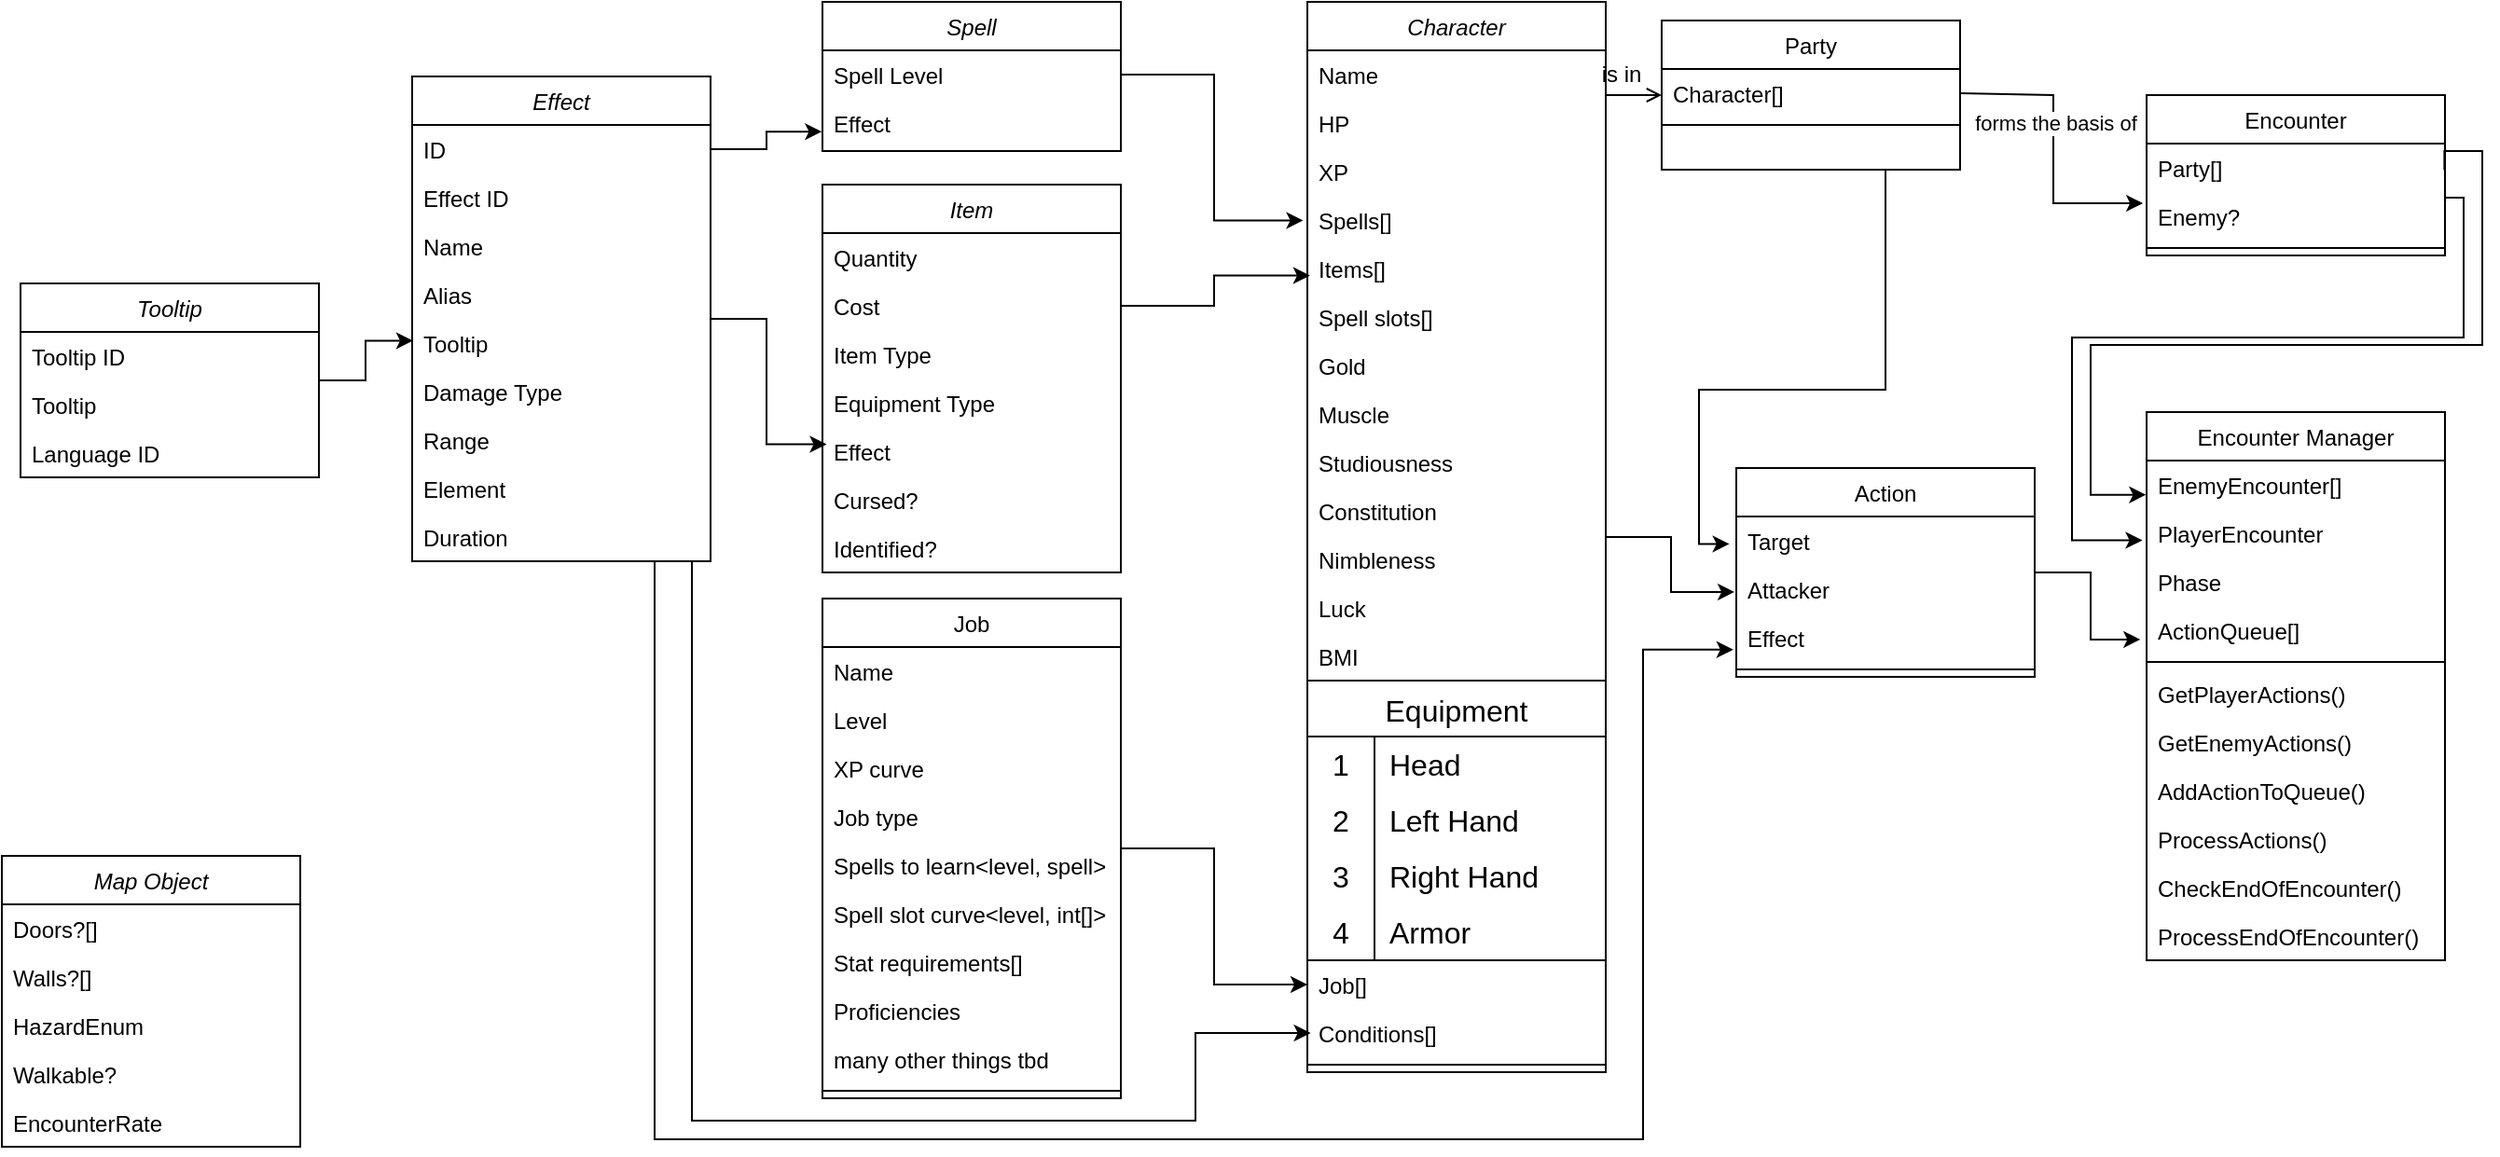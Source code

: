 <mxfile version="23.1.0" type="github">
  <diagram id="C5RBs43oDa-KdzZeNtuy" name="Page-1">
    <mxGraphModel dx="2564" dy="659" grid="1" gridSize="10" guides="1" tooltips="1" connect="1" arrows="1" fold="1" page="1" pageScale="1" pageWidth="1169" pageHeight="827" math="0" shadow="0">
      <root>
        <mxCell id="WIyWlLk6GJQsqaUBKTNV-0" />
        <mxCell id="WIyWlLk6GJQsqaUBKTNV-1" parent="WIyWlLk6GJQsqaUBKTNV-0" />
        <mxCell id="kAfbBVcelFfgUItaeeeh-34" value="" style="edgeStyle=orthogonalEdgeStyle;rounded=0;orthogonalLoop=1;jettySize=auto;html=1;entryX=-0.006;entryY=0.557;entryDx=0;entryDy=0;entryPerimeter=0;" parent="WIyWlLk6GJQsqaUBKTNV-1" source="zkfFHV4jXpPFQw0GAbJ--0" target="vb6jrs5IUjTv4NliVe9F-74" edge="1">
          <mxGeometry relative="1" as="geometry" />
        </mxCell>
        <mxCell id="zkfFHV4jXpPFQw0GAbJ--0" value="Character" style="swimlane;fontStyle=2;align=center;verticalAlign=top;childLayout=stackLayout;horizontal=1;startSize=26;horizontalStack=0;resizeParent=1;resizeLast=0;collapsible=1;marginBottom=0;rounded=0;shadow=0;strokeWidth=1;" parent="WIyWlLk6GJQsqaUBKTNV-1" vertex="1">
          <mxGeometry x="610" y="20" width="160" height="574" as="geometry">
            <mxRectangle x="230" y="140" width="160" height="26" as="alternateBounds" />
          </mxGeometry>
        </mxCell>
        <mxCell id="zkfFHV4jXpPFQw0GAbJ--1" value="Name" style="text;align=left;verticalAlign=top;spacingLeft=4;spacingRight=4;overflow=hidden;rotatable=0;points=[[0,0.5],[1,0.5]];portConstraint=eastwest;" parent="zkfFHV4jXpPFQw0GAbJ--0" vertex="1">
          <mxGeometry y="26" width="160" height="26" as="geometry" />
        </mxCell>
        <mxCell id="zkfFHV4jXpPFQw0GAbJ--3" value="HP" style="text;align=left;verticalAlign=top;spacingLeft=4;spacingRight=4;overflow=hidden;rotatable=0;points=[[0,0.5],[1,0.5]];portConstraint=eastwest;rounded=0;shadow=0;html=0;" parent="zkfFHV4jXpPFQw0GAbJ--0" vertex="1">
          <mxGeometry y="52" width="160" height="26" as="geometry" />
        </mxCell>
        <mxCell id="s6peUfzYlRtZKPLBhTE2-12" value="XP" style="text;align=left;verticalAlign=top;spacingLeft=4;spacingRight=4;overflow=hidden;rotatable=0;points=[[0,0.5],[1,0.5]];portConstraint=eastwest;rounded=0;shadow=0;html=0;" parent="zkfFHV4jXpPFQw0GAbJ--0" vertex="1">
          <mxGeometry y="78" width="160" height="26" as="geometry" />
        </mxCell>
        <mxCell id="s6peUfzYlRtZKPLBhTE2-15" value="Spells[]" style="text;align=left;verticalAlign=top;spacingLeft=4;spacingRight=4;overflow=hidden;rotatable=0;points=[[0,0.5],[1,0.5]];portConstraint=eastwest;rounded=0;shadow=0;html=0;" parent="zkfFHV4jXpPFQw0GAbJ--0" vertex="1">
          <mxGeometry y="104" width="160" height="26" as="geometry" />
        </mxCell>
        <mxCell id="s6peUfzYlRtZKPLBhTE2-1" value="Items[]" style="text;align=left;verticalAlign=top;spacingLeft=4;spacingRight=4;overflow=hidden;rotatable=0;points=[[0,0.5],[1,0.5]];portConstraint=eastwest;rounded=0;shadow=0;html=0;" parent="zkfFHV4jXpPFQw0GAbJ--0" vertex="1">
          <mxGeometry y="130" width="160" height="26" as="geometry" />
        </mxCell>
        <mxCell id="s6peUfzYlRtZKPLBhTE2-16" value="Spell slots[]" style="text;align=left;verticalAlign=top;spacingLeft=4;spacingRight=4;overflow=hidden;rotatable=0;points=[[0,0.5],[1,0.5]];portConstraint=eastwest;rounded=0;shadow=0;html=0;" parent="zkfFHV4jXpPFQw0GAbJ--0" vertex="1">
          <mxGeometry y="156" width="160" height="26" as="geometry" />
        </mxCell>
        <mxCell id="vb6jrs5IUjTv4NliVe9F-82" value="Gold" style="text;align=left;verticalAlign=top;spacingLeft=4;spacingRight=4;overflow=hidden;rotatable=0;points=[[0,0.5],[1,0.5]];portConstraint=eastwest;rounded=0;shadow=0;html=0;" parent="zkfFHV4jXpPFQw0GAbJ--0" vertex="1">
          <mxGeometry y="182" width="160" height="26" as="geometry" />
        </mxCell>
        <mxCell id="s6peUfzYlRtZKPLBhTE2-17" value="Muscle" style="text;align=left;verticalAlign=top;spacingLeft=4;spacingRight=4;overflow=hidden;rotatable=0;points=[[0,0.5],[1,0.5]];portConstraint=eastwest;rounded=0;shadow=0;html=0;" parent="zkfFHV4jXpPFQw0GAbJ--0" vertex="1">
          <mxGeometry y="208" width="160" height="26" as="geometry" />
        </mxCell>
        <mxCell id="s6peUfzYlRtZKPLBhTE2-18" value="Studiousness" style="text;align=left;verticalAlign=top;spacingLeft=4;spacingRight=4;overflow=hidden;rotatable=0;points=[[0,0.5],[1,0.5]];portConstraint=eastwest;rounded=0;shadow=0;html=0;" parent="zkfFHV4jXpPFQw0GAbJ--0" vertex="1">
          <mxGeometry y="234" width="160" height="26" as="geometry" />
        </mxCell>
        <mxCell id="s6peUfzYlRtZKPLBhTE2-19" value="Constitution" style="text;align=left;verticalAlign=top;spacingLeft=4;spacingRight=4;overflow=hidden;rotatable=0;points=[[0,0.5],[1,0.5]];portConstraint=eastwest;rounded=0;shadow=0;html=0;" parent="zkfFHV4jXpPFQw0GAbJ--0" vertex="1">
          <mxGeometry y="260" width="160" height="26" as="geometry" />
        </mxCell>
        <mxCell id="vb6jrs5IUjTv4NliVe9F-0" value="Nimbleness" style="text;align=left;verticalAlign=top;spacingLeft=4;spacingRight=4;overflow=hidden;rotatable=0;points=[[0,0.5],[1,0.5]];portConstraint=eastwest;rounded=0;shadow=0;html=0;" parent="zkfFHV4jXpPFQw0GAbJ--0" vertex="1">
          <mxGeometry y="286" width="160" height="26" as="geometry" />
        </mxCell>
        <mxCell id="vb6jrs5IUjTv4NliVe9F-84" value="Luck" style="text;align=left;verticalAlign=top;spacingLeft=4;spacingRight=4;overflow=hidden;rotatable=0;points=[[0,0.5],[1,0.5]];portConstraint=eastwest;rounded=0;shadow=0;html=0;" parent="zkfFHV4jXpPFQw0GAbJ--0" vertex="1">
          <mxGeometry y="312" width="160" height="26" as="geometry" />
        </mxCell>
        <mxCell id="kAfbBVcelFfgUItaeeeh-66" value="BMI" style="text;align=left;verticalAlign=top;spacingLeft=4;spacingRight=4;overflow=hidden;rotatable=0;points=[[0,0.5],[1,0.5]];portConstraint=eastwest;rounded=0;shadow=0;html=0;" parent="zkfFHV4jXpPFQw0GAbJ--0" vertex="1">
          <mxGeometry y="338" width="160" height="26" as="geometry" />
        </mxCell>
        <mxCell id="vb6jrs5IUjTv4NliVe9F-31" value="Equipment" style="shape=table;startSize=30;container=1;collapsible=0;childLayout=tableLayout;fixedRows=1;rowLines=0;fontStyle=0;strokeColor=default;fontSize=16;" parent="zkfFHV4jXpPFQw0GAbJ--0" vertex="1">
          <mxGeometry y="364" width="160" height="150" as="geometry" />
        </mxCell>
        <mxCell id="vb6jrs5IUjTv4NliVe9F-32" value="" style="shape=tableRow;horizontal=0;startSize=0;swimlaneHead=0;swimlaneBody=0;top=0;left=0;bottom=0;right=0;collapsible=0;dropTarget=0;fillColor=none;points=[[0,0.5],[1,0.5]];portConstraint=eastwest;strokeColor=inherit;fontSize=16;" parent="vb6jrs5IUjTv4NliVe9F-31" vertex="1">
          <mxGeometry y="30" width="160" height="30" as="geometry" />
        </mxCell>
        <mxCell id="vb6jrs5IUjTv4NliVe9F-33" value="1" style="shape=partialRectangle;html=1;whiteSpace=wrap;connectable=0;fillColor=none;top=0;left=0;bottom=0;right=0;overflow=hidden;pointerEvents=1;strokeColor=inherit;fontSize=16;" parent="vb6jrs5IUjTv4NliVe9F-32" vertex="1">
          <mxGeometry width="36" height="30" as="geometry">
            <mxRectangle width="36" height="30" as="alternateBounds" />
          </mxGeometry>
        </mxCell>
        <mxCell id="vb6jrs5IUjTv4NliVe9F-34" value="Head" style="shape=partialRectangle;html=1;whiteSpace=wrap;connectable=0;fillColor=none;top=0;left=0;bottom=0;right=0;align=left;spacingLeft=6;overflow=hidden;strokeColor=inherit;fontSize=16;" parent="vb6jrs5IUjTv4NliVe9F-32" vertex="1">
          <mxGeometry x="36" width="124" height="30" as="geometry">
            <mxRectangle width="124" height="30" as="alternateBounds" />
          </mxGeometry>
        </mxCell>
        <mxCell id="vb6jrs5IUjTv4NliVe9F-35" value="" style="shape=tableRow;horizontal=0;startSize=0;swimlaneHead=0;swimlaneBody=0;top=0;left=0;bottom=0;right=0;collapsible=0;dropTarget=0;fillColor=none;points=[[0,0.5],[1,0.5]];portConstraint=eastwest;strokeColor=inherit;fontSize=16;" parent="vb6jrs5IUjTv4NliVe9F-31" vertex="1">
          <mxGeometry y="60" width="160" height="30" as="geometry" />
        </mxCell>
        <mxCell id="vb6jrs5IUjTv4NliVe9F-36" value="2" style="shape=partialRectangle;html=1;whiteSpace=wrap;connectable=0;fillColor=none;top=0;left=0;bottom=0;right=0;overflow=hidden;strokeColor=inherit;fontSize=16;" parent="vb6jrs5IUjTv4NliVe9F-35" vertex="1">
          <mxGeometry width="36" height="30" as="geometry">
            <mxRectangle width="36" height="30" as="alternateBounds" />
          </mxGeometry>
        </mxCell>
        <mxCell id="vb6jrs5IUjTv4NliVe9F-37" value="Left Hand" style="shape=partialRectangle;html=1;whiteSpace=wrap;connectable=0;fillColor=none;top=0;left=0;bottom=0;right=0;align=left;spacingLeft=6;overflow=hidden;strokeColor=inherit;fontSize=16;" parent="vb6jrs5IUjTv4NliVe9F-35" vertex="1">
          <mxGeometry x="36" width="124" height="30" as="geometry">
            <mxRectangle width="124" height="30" as="alternateBounds" />
          </mxGeometry>
        </mxCell>
        <mxCell id="vb6jrs5IUjTv4NliVe9F-38" value="" style="shape=tableRow;horizontal=0;startSize=0;swimlaneHead=0;swimlaneBody=0;top=0;left=0;bottom=0;right=0;collapsible=0;dropTarget=0;fillColor=none;points=[[0,0.5],[1,0.5]];portConstraint=eastwest;strokeColor=inherit;fontSize=16;" parent="vb6jrs5IUjTv4NliVe9F-31" vertex="1">
          <mxGeometry y="90" width="160" height="30" as="geometry" />
        </mxCell>
        <mxCell id="vb6jrs5IUjTv4NliVe9F-39" value="3" style="shape=partialRectangle;html=1;whiteSpace=wrap;connectable=0;fillColor=none;top=0;left=0;bottom=0;right=0;overflow=hidden;strokeColor=inherit;fontSize=16;" parent="vb6jrs5IUjTv4NliVe9F-38" vertex="1">
          <mxGeometry width="36" height="30" as="geometry">
            <mxRectangle width="36" height="30" as="alternateBounds" />
          </mxGeometry>
        </mxCell>
        <mxCell id="vb6jrs5IUjTv4NliVe9F-40" value="Right Hand" style="shape=partialRectangle;html=1;whiteSpace=wrap;connectable=0;fillColor=none;top=0;left=0;bottom=0;right=0;align=left;spacingLeft=6;overflow=hidden;strokeColor=inherit;fontSize=16;" parent="vb6jrs5IUjTv4NliVe9F-38" vertex="1">
          <mxGeometry x="36" width="124" height="30" as="geometry">
            <mxRectangle width="124" height="30" as="alternateBounds" />
          </mxGeometry>
        </mxCell>
        <mxCell id="vb6jrs5IUjTv4NliVe9F-41" value="" style="shape=tableRow;horizontal=0;startSize=0;swimlaneHead=0;swimlaneBody=0;top=0;left=0;bottom=0;right=0;collapsible=0;dropTarget=0;fillColor=none;points=[[0,0.5],[1,0.5]];portConstraint=eastwest;strokeColor=inherit;fontSize=16;" parent="vb6jrs5IUjTv4NliVe9F-31" vertex="1">
          <mxGeometry y="120" width="160" height="30" as="geometry" />
        </mxCell>
        <mxCell id="vb6jrs5IUjTv4NliVe9F-42" value="4" style="shape=partialRectangle;html=1;whiteSpace=wrap;connectable=0;fillColor=none;top=0;left=0;bottom=0;right=0;overflow=hidden;strokeColor=inherit;fontSize=16;" parent="vb6jrs5IUjTv4NliVe9F-41" vertex="1">
          <mxGeometry width="36" height="30" as="geometry">
            <mxRectangle width="36" height="30" as="alternateBounds" />
          </mxGeometry>
        </mxCell>
        <mxCell id="vb6jrs5IUjTv4NliVe9F-43" value="&lt;div&gt;Armor&lt;/div&gt;" style="shape=partialRectangle;html=1;whiteSpace=wrap;connectable=0;fillColor=none;top=0;left=0;bottom=0;right=0;align=left;spacingLeft=6;overflow=hidden;strokeColor=inherit;fontSize=16;" parent="vb6jrs5IUjTv4NliVe9F-41" vertex="1">
          <mxGeometry x="36" width="124" height="30" as="geometry">
            <mxRectangle width="124" height="30" as="alternateBounds" />
          </mxGeometry>
        </mxCell>
        <mxCell id="vb6jrs5IUjTv4NliVe9F-85" value="Job[]" style="text;align=left;verticalAlign=top;spacingLeft=4;spacingRight=4;overflow=hidden;rotatable=0;points=[[0,0.5],[1,0.5]];portConstraint=eastwest;rounded=0;shadow=0;html=0;" parent="zkfFHV4jXpPFQw0GAbJ--0" vertex="1">
          <mxGeometry y="514" width="160" height="26" as="geometry" />
        </mxCell>
        <mxCell id="kAfbBVcelFfgUItaeeeh-6" value="Conditions[]" style="text;align=left;verticalAlign=top;spacingLeft=4;spacingRight=4;overflow=hidden;rotatable=0;points=[[0,0.5],[1,0.5]];portConstraint=eastwest;rounded=0;shadow=0;html=0;" parent="zkfFHV4jXpPFQw0GAbJ--0" vertex="1">
          <mxGeometry y="540" width="160" height="26" as="geometry" />
        </mxCell>
        <mxCell id="zkfFHV4jXpPFQw0GAbJ--4" value="" style="line;html=1;strokeWidth=1;align=left;verticalAlign=middle;spacingTop=-1;spacingLeft=3;spacingRight=3;rotatable=0;labelPosition=right;points=[];portConstraint=eastwest;" parent="zkfFHV4jXpPFQw0GAbJ--0" vertex="1">
          <mxGeometry y="566" width="160" height="8" as="geometry" />
        </mxCell>
        <mxCell id="kAfbBVcelFfgUItaeeeh-37" value="" style="edgeStyle=orthogonalEdgeStyle;rounded=0;orthogonalLoop=1;jettySize=auto;html=1;entryX=-0.023;entryY=0.566;entryDx=0;entryDy=0;entryPerimeter=0;" parent="WIyWlLk6GJQsqaUBKTNV-1" source="zkfFHV4jXpPFQw0GAbJ--17" target="vb6jrs5IUjTv4NliVe9F-70" edge="1">
          <mxGeometry relative="1" as="geometry">
            <Array as="points">
              <mxPoint x="920" y="228" />
              <mxPoint x="820" y="228" />
              <mxPoint x="820" y="311" />
            </Array>
          </mxGeometry>
        </mxCell>
        <mxCell id="zkfFHV4jXpPFQw0GAbJ--17" value="Party" style="swimlane;fontStyle=0;align=center;verticalAlign=top;childLayout=stackLayout;horizontal=1;startSize=26;horizontalStack=0;resizeParent=1;resizeLast=0;collapsible=1;marginBottom=0;rounded=0;shadow=0;strokeWidth=1;" parent="WIyWlLk6GJQsqaUBKTNV-1" vertex="1">
          <mxGeometry x="800" y="30" width="160" height="80" as="geometry">
            <mxRectangle x="550" y="140" width="160" height="26" as="alternateBounds" />
          </mxGeometry>
        </mxCell>
        <mxCell id="zkfFHV4jXpPFQw0GAbJ--18" value="Character[]" style="text;align=left;verticalAlign=top;spacingLeft=4;spacingRight=4;overflow=hidden;rotatable=0;points=[[0,0.5],[1,0.5]];portConstraint=eastwest;" parent="zkfFHV4jXpPFQw0GAbJ--17" vertex="1">
          <mxGeometry y="26" width="160" height="26" as="geometry" />
        </mxCell>
        <mxCell id="zkfFHV4jXpPFQw0GAbJ--23" value="" style="line;html=1;strokeWidth=1;align=left;verticalAlign=middle;spacingTop=-1;spacingLeft=3;spacingRight=3;rotatable=0;labelPosition=right;points=[];portConstraint=eastwest;" parent="zkfFHV4jXpPFQw0GAbJ--17" vertex="1">
          <mxGeometry y="52" width="160" height="8" as="geometry" />
        </mxCell>
        <mxCell id="zkfFHV4jXpPFQw0GAbJ--26" value="" style="endArrow=open;shadow=0;strokeWidth=1;rounded=0;endFill=1;edgeStyle=elbowEdgeStyle;elbow=vertical;" parent="WIyWlLk6GJQsqaUBKTNV-1" source="zkfFHV4jXpPFQw0GAbJ--0" target="zkfFHV4jXpPFQw0GAbJ--17" edge="1">
          <mxGeometry x="0.5" y="41" relative="1" as="geometry">
            <mxPoint x="380" y="192" as="sourcePoint" />
            <mxPoint x="540" y="192" as="targetPoint" />
            <mxPoint x="-40" y="32" as="offset" />
          </mxGeometry>
        </mxCell>
        <mxCell id="zkfFHV4jXpPFQw0GAbJ--29" value="is in" style="text;html=1;resizable=0;points=[];;align=center;verticalAlign=middle;labelBackgroundColor=none;rounded=0;shadow=0;strokeWidth=1;fontSize=12;" parent="zkfFHV4jXpPFQw0GAbJ--26" vertex="1" connectable="0">
          <mxGeometry x="0.5" y="49" relative="1" as="geometry">
            <mxPoint x="-15" y="38" as="offset" />
          </mxGeometry>
        </mxCell>
        <mxCell id="kAfbBVcelFfgUItaeeeh-25" value="" style="edgeStyle=orthogonalEdgeStyle;rounded=0;orthogonalLoop=1;jettySize=auto;html=1;entryX=0.009;entryY=0.646;entryDx=0;entryDy=0;entryPerimeter=0;exitX=1;exitY=0.5;exitDx=0;exitDy=0;" parent="WIyWlLk6GJQsqaUBKTNV-1" source="vb6jrs5IUjTv4NliVe9F-3" target="s6peUfzYlRtZKPLBhTE2-1" edge="1">
          <mxGeometry relative="1" as="geometry" />
        </mxCell>
        <mxCell id="s6peUfzYlRtZKPLBhTE2-2" value="Item" style="swimlane;fontStyle=2;align=center;verticalAlign=top;childLayout=stackLayout;horizontal=1;startSize=26;horizontalStack=0;resizeParent=1;resizeLast=0;collapsible=1;marginBottom=0;rounded=0;shadow=0;strokeWidth=1;" parent="WIyWlLk6GJQsqaUBKTNV-1" vertex="1">
          <mxGeometry x="350" y="118" width="160" height="208" as="geometry">
            <mxRectangle x="230" y="140" width="160" height="26" as="alternateBounds" />
          </mxGeometry>
        </mxCell>
        <mxCell id="s6peUfzYlRtZKPLBhTE2-11" value="Quantity" style="text;align=left;verticalAlign=top;spacingLeft=4;spacingRight=4;overflow=hidden;rotatable=0;points=[[0,0.5],[1,0.5]];portConstraint=eastwest;rounded=0;shadow=0;html=0;" parent="s6peUfzYlRtZKPLBhTE2-2" vertex="1">
          <mxGeometry y="26" width="160" height="26" as="geometry" />
        </mxCell>
        <mxCell id="vb6jrs5IUjTv4NliVe9F-3" value="Cost" style="text;align=left;verticalAlign=top;spacingLeft=4;spacingRight=4;overflow=hidden;rotatable=0;points=[[0,0.5],[1,0.5]];portConstraint=eastwest;rounded=0;shadow=0;html=0;" parent="s6peUfzYlRtZKPLBhTE2-2" vertex="1">
          <mxGeometry y="52" width="160" height="26" as="geometry" />
        </mxCell>
        <mxCell id="vb6jrs5IUjTv4NliVe9F-4" value="Item Type" style="text;align=left;verticalAlign=top;spacingLeft=4;spacingRight=4;overflow=hidden;rotatable=0;points=[[0,0.5],[1,0.5]];portConstraint=eastwest;rounded=0;shadow=0;html=0;" parent="s6peUfzYlRtZKPLBhTE2-2" vertex="1">
          <mxGeometry y="78" width="160" height="26" as="geometry" />
        </mxCell>
        <mxCell id="kAfbBVcelFfgUItaeeeh-67" value="Equipment Type" style="text;align=left;verticalAlign=top;spacingLeft=4;spacingRight=4;overflow=hidden;rotatable=0;points=[[0,0.5],[1,0.5]];portConstraint=eastwest;rounded=0;shadow=0;html=0;" parent="s6peUfzYlRtZKPLBhTE2-2" vertex="1">
          <mxGeometry y="104" width="160" height="26" as="geometry" />
        </mxCell>
        <mxCell id="vb6jrs5IUjTv4NliVe9F-46" value="Effect" style="text;align=left;verticalAlign=top;spacingLeft=4;spacingRight=4;overflow=hidden;rotatable=0;points=[[0,0.5],[1,0.5]];portConstraint=eastwest;rounded=0;shadow=0;html=0;" parent="s6peUfzYlRtZKPLBhTE2-2" vertex="1">
          <mxGeometry y="130" width="160" height="26" as="geometry" />
        </mxCell>
        <mxCell id="kAfbBVcelFfgUItaeeeh-7" value="Cursed?" style="text;align=left;verticalAlign=top;spacingLeft=4;spacingRight=4;overflow=hidden;rotatable=0;points=[[0,0.5],[1,0.5]];portConstraint=eastwest;rounded=0;shadow=0;html=0;" parent="s6peUfzYlRtZKPLBhTE2-2" vertex="1">
          <mxGeometry y="156" width="160" height="26" as="geometry" />
        </mxCell>
        <mxCell id="kAfbBVcelFfgUItaeeeh-8" value="Identified?" style="text;align=left;verticalAlign=top;spacingLeft=4;spacingRight=4;overflow=hidden;rotatable=0;points=[[0,0.5],[1,0.5]];portConstraint=eastwest;rounded=0;shadow=0;html=0;" parent="s6peUfzYlRtZKPLBhTE2-2" vertex="1">
          <mxGeometry y="182" width="160" height="26" as="geometry" />
        </mxCell>
        <mxCell id="kAfbBVcelFfgUItaeeeh-42" value="" style="edgeStyle=orthogonalEdgeStyle;rounded=0;orthogonalLoop=1;jettySize=auto;html=1;exitX=1;exitY=0.5;exitDx=0;exitDy=0;entryX=-0.014;entryY=0.646;entryDx=0;entryDy=0;entryPerimeter=0;" parent="WIyWlLk6GJQsqaUBKTNV-1" source="s6peUfzYlRtZKPLBhTE2-30" target="vb6jrs5IUjTv4NliVe9F-62" edge="1">
          <mxGeometry relative="1" as="geometry">
            <Array as="points">
              <mxPoint x="1230" y="125" />
              <mxPoint x="1230" y="200" />
              <mxPoint x="1020" y="200" />
              <mxPoint x="1020" y="309" />
            </Array>
          </mxGeometry>
        </mxCell>
        <mxCell id="s6peUfzYlRtZKPLBhTE2-20" value="Encounter" style="swimlane;fontStyle=0;align=center;verticalAlign=top;childLayout=stackLayout;horizontal=1;startSize=26;horizontalStack=0;resizeParent=1;resizeLast=0;collapsible=1;marginBottom=0;rounded=0;shadow=0;strokeWidth=1;" parent="WIyWlLk6GJQsqaUBKTNV-1" vertex="1">
          <mxGeometry x="1060" y="70" width="160" height="86" as="geometry">
            <mxRectangle x="550" y="140" width="160" height="26" as="alternateBounds" />
          </mxGeometry>
        </mxCell>
        <mxCell id="s6peUfzYlRtZKPLBhTE2-21" value="Party[]" style="text;align=left;verticalAlign=top;spacingLeft=4;spacingRight=4;overflow=hidden;rotatable=0;points=[[0,0.5],[1,0.5]];portConstraint=eastwest;" parent="s6peUfzYlRtZKPLBhTE2-20" vertex="1">
          <mxGeometry y="26" width="160" height="26" as="geometry" />
        </mxCell>
        <mxCell id="s6peUfzYlRtZKPLBhTE2-30" value="Enemy?" style="text;align=left;verticalAlign=top;spacingLeft=4;spacingRight=4;overflow=hidden;rotatable=0;points=[[0,0.5],[1,0.5]];portConstraint=eastwest;" parent="s6peUfzYlRtZKPLBhTE2-20" vertex="1">
          <mxGeometry y="52" width="160" height="26" as="geometry" />
        </mxCell>
        <mxCell id="s6peUfzYlRtZKPLBhTE2-22" value="" style="line;html=1;strokeWidth=1;align=left;verticalAlign=middle;spacingTop=-1;spacingLeft=3;spacingRight=3;rotatable=0;labelPosition=right;points=[];portConstraint=eastwest;" parent="s6peUfzYlRtZKPLBhTE2-20" vertex="1">
          <mxGeometry y="78" width="160" height="8" as="geometry" />
        </mxCell>
        <mxCell id="s6peUfzYlRtZKPLBhTE2-28" value="" style="endArrow=classic;html=1;rounded=0;entryX=-0.012;entryY=0.231;entryDx=0;entryDy=0;exitX=1;exitY=0.5;exitDx=0;exitDy=0;entryPerimeter=0;" parent="WIyWlLk6GJQsqaUBKTNV-1" source="zkfFHV4jXpPFQw0GAbJ--18" target="s6peUfzYlRtZKPLBhTE2-30" edge="1">
          <mxGeometry relative="1" as="geometry">
            <mxPoint x="650" y="160" as="sourcePoint" />
            <mxPoint x="750" y="160" as="targetPoint" />
            <Array as="points">
              <mxPoint x="1010" y="70" />
              <mxPoint x="1010" y="128" />
            </Array>
          </mxGeometry>
        </mxCell>
        <mxCell id="s6peUfzYlRtZKPLBhTE2-29" value="forms the basis of" style="edgeLabel;resizable=0;html=1;align=center;verticalAlign=middle;" parent="s6peUfzYlRtZKPLBhTE2-28" connectable="0" vertex="1">
          <mxGeometry relative="1" as="geometry">
            <mxPoint x="1" y="-13" as="offset" />
          </mxGeometry>
        </mxCell>
        <mxCell id="vb6jrs5IUjTv4NliVe9F-5" value="Spell" style="swimlane;fontStyle=2;align=center;verticalAlign=top;childLayout=stackLayout;horizontal=1;startSize=26;horizontalStack=0;resizeParent=1;resizeLast=0;collapsible=1;marginBottom=0;rounded=0;shadow=0;strokeWidth=1;" parent="WIyWlLk6GJQsqaUBKTNV-1" vertex="1">
          <mxGeometry x="350" y="20" width="160" height="80" as="geometry">
            <mxRectangle x="230" y="140" width="160" height="26" as="alternateBounds" />
          </mxGeometry>
        </mxCell>
        <mxCell id="vb6jrs5IUjTv4NliVe9F-10" value="Spell Level" style="text;align=left;verticalAlign=top;spacingLeft=4;spacingRight=4;overflow=hidden;rotatable=0;points=[[0,0.5],[1,0.5]];portConstraint=eastwest;rounded=0;shadow=0;html=0;" parent="vb6jrs5IUjTv4NliVe9F-5" vertex="1">
          <mxGeometry y="26" width="160" height="26" as="geometry" />
        </mxCell>
        <mxCell id="vb6jrs5IUjTv4NliVe9F-47" value="Effect" style="text;align=left;verticalAlign=top;spacingLeft=4;spacingRight=4;overflow=hidden;rotatable=0;points=[[0,0.5],[1,0.5]];portConstraint=eastwest;rounded=0;shadow=0;html=0;" parent="vb6jrs5IUjTv4NliVe9F-5" vertex="1">
          <mxGeometry y="52" width="160" height="26" as="geometry" />
        </mxCell>
        <mxCell id="kAfbBVcelFfgUItaeeeh-28" value="" style="edgeStyle=orthogonalEdgeStyle;rounded=0;orthogonalLoop=1;jettySize=auto;html=1;entryX=0.014;entryY=0.357;entryDx=0;entryDy=0;entryPerimeter=0;" parent="WIyWlLk6GJQsqaUBKTNV-1" source="vb6jrs5IUjTv4NliVe9F-12" target="vb6jrs5IUjTv4NliVe9F-46" edge="1">
          <mxGeometry relative="1" as="geometry" />
        </mxCell>
        <mxCell id="kAfbBVcelFfgUItaeeeh-64" value="" style="edgeStyle=orthogonalEdgeStyle;rounded=0;orthogonalLoop=1;jettySize=auto;html=1;entryX=0.011;entryY=0.494;entryDx=0;entryDy=0;entryPerimeter=0;" parent="WIyWlLk6GJQsqaUBKTNV-1" source="vb6jrs5IUjTv4NliVe9F-12" target="kAfbBVcelFfgUItaeeeh-6" edge="1">
          <mxGeometry relative="1" as="geometry">
            <Array as="points">
              <mxPoint x="280" y="620" />
              <mxPoint x="550" y="620" />
              <mxPoint x="550" y="573" />
              <mxPoint x="612" y="573" />
            </Array>
          </mxGeometry>
        </mxCell>
        <mxCell id="vb6jrs5IUjTv4NliVe9F-12" value="Effect" style="swimlane;fontStyle=2;align=center;verticalAlign=top;childLayout=stackLayout;horizontal=1;startSize=26;horizontalStack=0;resizeParent=1;resizeLast=0;collapsible=1;marginBottom=0;rounded=0;shadow=0;strokeWidth=1;" parent="WIyWlLk6GJQsqaUBKTNV-1" vertex="1">
          <mxGeometry x="130" y="60" width="160" height="260" as="geometry">
            <mxRectangle x="230" y="140" width="160" height="26" as="alternateBounds" />
          </mxGeometry>
        </mxCell>
        <mxCell id="vb6jrs5IUjTv4NliVe9F-14" value="ID" style="text;align=left;verticalAlign=top;spacingLeft=4;spacingRight=4;overflow=hidden;rotatable=0;points=[[0,0.5],[1,0.5]];portConstraint=eastwest;rounded=0;shadow=0;html=0;" parent="vb6jrs5IUjTv4NliVe9F-12" vertex="1">
          <mxGeometry y="26" width="160" height="26" as="geometry" />
        </mxCell>
        <mxCell id="vb6jrs5IUjTv4NliVe9F-15" value="Effect ID" style="text;align=left;verticalAlign=top;spacingLeft=4;spacingRight=4;overflow=hidden;rotatable=0;points=[[0,0.5],[1,0.5]];portConstraint=eastwest;rounded=0;shadow=0;html=0;" parent="vb6jrs5IUjTv4NliVe9F-12" vertex="1">
          <mxGeometry y="52" width="160" height="26" as="geometry" />
        </mxCell>
        <mxCell id="vb6jrs5IUjTv4NliVe9F-13" value="Name" style="text;align=left;verticalAlign=top;spacingLeft=4;spacingRight=4;overflow=hidden;rotatable=0;points=[[0,0.5],[1,0.5]];portConstraint=eastwest;" parent="vb6jrs5IUjTv4NliVe9F-12" vertex="1">
          <mxGeometry y="78" width="160" height="26" as="geometry" />
        </mxCell>
        <mxCell id="vb6jrs5IUjTv4NliVe9F-93" value="Alias" style="text;align=left;verticalAlign=top;spacingLeft=4;spacingRight=4;overflow=hidden;rotatable=0;points=[[0,0.5],[1,0.5]];portConstraint=eastwest;rounded=0;shadow=0;html=0;" parent="vb6jrs5IUjTv4NliVe9F-12" vertex="1">
          <mxGeometry y="104" width="160" height="26" as="geometry" />
        </mxCell>
        <mxCell id="vb6jrs5IUjTv4NliVe9F-44" value="Tooltip" style="text;align=left;verticalAlign=top;spacingLeft=4;spacingRight=4;overflow=hidden;rotatable=0;points=[[0,0.5],[1,0.5]];portConstraint=eastwest;rounded=0;shadow=0;html=0;" parent="vb6jrs5IUjTv4NliVe9F-12" vertex="1">
          <mxGeometry y="130" width="160" height="26" as="geometry" />
        </mxCell>
        <mxCell id="kAfbBVcelFfgUItaeeeh-9" value="Damage Type" style="text;align=left;verticalAlign=top;spacingLeft=4;spacingRight=4;overflow=hidden;rotatable=0;points=[[0,0.5],[1,0.5]];portConstraint=eastwest;rounded=0;shadow=0;html=0;" parent="vb6jrs5IUjTv4NliVe9F-12" vertex="1">
          <mxGeometry y="156" width="160" height="26" as="geometry" />
        </mxCell>
        <mxCell id="kAfbBVcelFfgUItaeeeh-10" value="Range" style="text;align=left;verticalAlign=top;spacingLeft=4;spacingRight=4;overflow=hidden;rotatable=0;points=[[0,0.5],[1,0.5]];portConstraint=eastwest;rounded=0;shadow=0;html=0;" parent="vb6jrs5IUjTv4NliVe9F-12" vertex="1">
          <mxGeometry y="182" width="160" height="26" as="geometry" />
        </mxCell>
        <mxCell id="kAfbBVcelFfgUItaeeeh-12" value="Element" style="text;align=left;verticalAlign=top;spacingLeft=4;spacingRight=4;overflow=hidden;rotatable=0;points=[[0,0.5],[1,0.5]];portConstraint=eastwest;rounded=0;shadow=0;html=0;" parent="vb6jrs5IUjTv4NliVe9F-12" vertex="1">
          <mxGeometry y="208" width="160" height="26" as="geometry" />
        </mxCell>
        <mxCell id="kAfbBVcelFfgUItaeeeh-18" value="Duration" style="text;align=left;verticalAlign=top;spacingLeft=4;spacingRight=4;overflow=hidden;rotatable=0;points=[[0,0.5],[1,0.5]];portConstraint=eastwest;rounded=0;shadow=0;html=0;" parent="vb6jrs5IUjTv4NliVe9F-12" vertex="1">
          <mxGeometry y="234" width="160" height="26" as="geometry" />
        </mxCell>
        <mxCell id="vb6jrs5IUjTv4NliVe9F-59" value="Encounter Manager" style="swimlane;fontStyle=0;align=center;verticalAlign=top;childLayout=stackLayout;horizontal=1;startSize=26;horizontalStack=0;resizeParent=1;resizeLast=0;collapsible=1;marginBottom=0;rounded=0;shadow=0;strokeWidth=1;" parent="WIyWlLk6GJQsqaUBKTNV-1" vertex="1">
          <mxGeometry x="1060" y="240" width="160" height="294" as="geometry">
            <mxRectangle x="550" y="140" width="160" height="26" as="alternateBounds" />
          </mxGeometry>
        </mxCell>
        <mxCell id="vb6jrs5IUjTv4NliVe9F-60" value="EnemyEncounter[]" style="text;align=left;verticalAlign=top;spacingLeft=4;spacingRight=4;overflow=hidden;rotatable=0;points=[[0,0.5],[1,0.5]];portConstraint=eastwest;" parent="vb6jrs5IUjTv4NliVe9F-59" vertex="1">
          <mxGeometry y="26" width="160" height="26" as="geometry" />
        </mxCell>
        <mxCell id="vb6jrs5IUjTv4NliVe9F-62" value="PlayerEncounter" style="text;align=left;verticalAlign=top;spacingLeft=4;spacingRight=4;overflow=hidden;rotatable=0;points=[[0,0.5],[1,0.5]];portConstraint=eastwest;" parent="vb6jrs5IUjTv4NliVe9F-59" vertex="1">
          <mxGeometry y="52" width="160" height="26" as="geometry" />
        </mxCell>
        <mxCell id="vb6jrs5IUjTv4NliVe9F-63" value="Phase" style="text;align=left;verticalAlign=top;spacingLeft=4;spacingRight=4;overflow=hidden;rotatable=0;points=[[0,0.5],[1,0.5]];portConstraint=eastwest;" parent="vb6jrs5IUjTv4NliVe9F-59" vertex="1">
          <mxGeometry y="78" width="160" height="26" as="geometry" />
        </mxCell>
        <mxCell id="vb6jrs5IUjTv4NliVe9F-64" value="ActionQueue[]" style="text;align=left;verticalAlign=top;spacingLeft=4;spacingRight=4;overflow=hidden;rotatable=0;points=[[0,0.5],[1,0.5]];portConstraint=eastwest;" parent="vb6jrs5IUjTv4NliVe9F-59" vertex="1">
          <mxGeometry y="104" width="160" height="26" as="geometry" />
        </mxCell>
        <mxCell id="vb6jrs5IUjTv4NliVe9F-61" value="" style="line;html=1;strokeWidth=1;align=left;verticalAlign=middle;spacingTop=-1;spacingLeft=3;spacingRight=3;rotatable=0;labelPosition=right;points=[];portConstraint=eastwest;" parent="vb6jrs5IUjTv4NliVe9F-59" vertex="1">
          <mxGeometry y="130" width="160" height="8" as="geometry" />
        </mxCell>
        <mxCell id="vb6jrs5IUjTv4NliVe9F-78" value="GetPlayerActions()" style="text;align=left;verticalAlign=top;spacingLeft=4;spacingRight=4;overflow=hidden;rotatable=0;points=[[0,0.5],[1,0.5]];portConstraint=eastwest;" parent="vb6jrs5IUjTv4NliVe9F-59" vertex="1">
          <mxGeometry y="138" width="160" height="26" as="geometry" />
        </mxCell>
        <mxCell id="vb6jrs5IUjTv4NliVe9F-79" value="GetEnemyActions()" style="text;align=left;verticalAlign=top;spacingLeft=4;spacingRight=4;overflow=hidden;rotatable=0;points=[[0,0.5],[1,0.5]];portConstraint=eastwest;" parent="vb6jrs5IUjTv4NliVe9F-59" vertex="1">
          <mxGeometry y="164" width="160" height="26" as="geometry" />
        </mxCell>
        <mxCell id="vb6jrs5IUjTv4NliVe9F-83" value="AddActionToQueue()" style="text;align=left;verticalAlign=top;spacingLeft=4;spacingRight=4;overflow=hidden;rotatable=0;points=[[0,0.5],[1,0.5]];portConstraint=eastwest;" parent="vb6jrs5IUjTv4NliVe9F-59" vertex="1">
          <mxGeometry y="190" width="160" height="26" as="geometry" />
        </mxCell>
        <mxCell id="vb6jrs5IUjTv4NliVe9F-65" value="ProcessActions()" style="text;align=left;verticalAlign=top;spacingLeft=4;spacingRight=4;overflow=hidden;rotatable=0;points=[[0,0.5],[1,0.5]];portConstraint=eastwest;" parent="vb6jrs5IUjTv4NliVe9F-59" vertex="1">
          <mxGeometry y="216" width="160" height="26" as="geometry" />
        </mxCell>
        <mxCell id="vb6jrs5IUjTv4NliVe9F-80" value="CheckEndOfEncounter()" style="text;align=left;verticalAlign=top;spacingLeft=4;spacingRight=4;overflow=hidden;rotatable=0;points=[[0,0.5],[1,0.5]];portConstraint=eastwest;" parent="vb6jrs5IUjTv4NliVe9F-59" vertex="1">
          <mxGeometry y="242" width="160" height="26" as="geometry" />
        </mxCell>
        <mxCell id="vb6jrs5IUjTv4NliVe9F-81" value="ProcessEndOfEncounter()" style="text;align=left;verticalAlign=top;spacingLeft=4;spacingRight=4;overflow=hidden;rotatable=0;points=[[0,0.5],[1,0.5]];portConstraint=eastwest;" parent="vb6jrs5IUjTv4NliVe9F-59" vertex="1">
          <mxGeometry y="268" width="160" height="26" as="geometry" />
        </mxCell>
        <mxCell id="kAfbBVcelFfgUItaeeeh-46" value="" style="edgeStyle=orthogonalEdgeStyle;rounded=0;orthogonalLoop=1;jettySize=auto;html=1;entryX=-0.021;entryY=0.691;entryDx=0;entryDy=0;entryPerimeter=0;" parent="WIyWlLk6GJQsqaUBKTNV-1" source="vb6jrs5IUjTv4NliVe9F-66" target="vb6jrs5IUjTv4NliVe9F-64" edge="1">
          <mxGeometry relative="1" as="geometry" />
        </mxCell>
        <mxCell id="vb6jrs5IUjTv4NliVe9F-66" value="Action" style="swimlane;fontStyle=0;align=center;verticalAlign=top;childLayout=stackLayout;horizontal=1;startSize=26;horizontalStack=0;resizeParent=1;resizeLast=0;collapsible=1;marginBottom=0;rounded=0;shadow=0;strokeWidth=1;" parent="WIyWlLk6GJQsqaUBKTNV-1" vertex="1">
          <mxGeometry x="840" y="270" width="160" height="112" as="geometry">
            <mxRectangle x="550" y="140" width="160" height="26" as="alternateBounds" />
          </mxGeometry>
        </mxCell>
        <mxCell id="vb6jrs5IUjTv4NliVe9F-70" value="Target" style="text;align=left;verticalAlign=top;spacingLeft=4;spacingRight=4;overflow=hidden;rotatable=0;points=[[0,0.5],[1,0.5]];portConstraint=eastwest;" parent="vb6jrs5IUjTv4NliVe9F-66" vertex="1">
          <mxGeometry y="26" width="160" height="26" as="geometry" />
        </mxCell>
        <mxCell id="vb6jrs5IUjTv4NliVe9F-74" value="Attacker" style="text;align=left;verticalAlign=top;spacingLeft=4;spacingRight=4;overflow=hidden;rotatable=0;points=[[0,0.5],[1,0.5]];portConstraint=eastwest;" parent="vb6jrs5IUjTv4NliVe9F-66" vertex="1">
          <mxGeometry y="52" width="160" height="26" as="geometry" />
        </mxCell>
        <mxCell id="vb6jrs5IUjTv4NliVe9F-73" value="Effect" style="text;align=left;verticalAlign=top;spacingLeft=4;spacingRight=4;overflow=hidden;rotatable=0;points=[[0,0.5],[1,0.5]];portConstraint=eastwest;" parent="vb6jrs5IUjTv4NliVe9F-66" vertex="1">
          <mxGeometry y="78" width="160" height="26" as="geometry" />
        </mxCell>
        <mxCell id="vb6jrs5IUjTv4NliVe9F-71" value="" style="line;html=1;strokeWidth=1;align=left;verticalAlign=middle;spacingTop=-1;spacingLeft=3;spacingRight=3;rotatable=0;labelPosition=right;points=[];portConstraint=eastwest;" parent="vb6jrs5IUjTv4NliVe9F-66" vertex="1">
          <mxGeometry y="104" width="160" height="8" as="geometry" />
        </mxCell>
        <mxCell id="kAfbBVcelFfgUItaeeeh-63" value="" style="edgeStyle=orthogonalEdgeStyle;rounded=0;orthogonalLoop=1;jettySize=auto;html=1;entryX=0;entryY=0.5;entryDx=0;entryDy=0;" parent="WIyWlLk6GJQsqaUBKTNV-1" source="vb6jrs5IUjTv4NliVe9F-86" target="vb6jrs5IUjTv4NliVe9F-85" edge="1">
          <mxGeometry relative="1" as="geometry" />
        </mxCell>
        <mxCell id="vb6jrs5IUjTv4NliVe9F-86" value="Job" style="swimlane;fontStyle=0;align=center;verticalAlign=top;childLayout=stackLayout;horizontal=1;startSize=26;horizontalStack=0;resizeParent=1;resizeLast=0;collapsible=1;marginBottom=0;rounded=0;shadow=0;strokeWidth=1;" parent="WIyWlLk6GJQsqaUBKTNV-1" vertex="1">
          <mxGeometry x="350" y="340" width="160" height="268" as="geometry">
            <mxRectangle x="350" y="340" width="160" height="26" as="alternateBounds" />
          </mxGeometry>
        </mxCell>
        <mxCell id="vb6jrs5IUjTv4NliVe9F-89" value="Name" style="text;align=left;verticalAlign=top;spacingLeft=4;spacingRight=4;overflow=hidden;rotatable=0;points=[[0,0.5],[1,0.5]];portConstraint=eastwest;" parent="vb6jrs5IUjTv4NliVe9F-86" vertex="1">
          <mxGeometry y="26" width="160" height="26" as="geometry" />
        </mxCell>
        <mxCell id="kAfbBVcelFfgUItaeeeh-62" value="Level" style="text;align=left;verticalAlign=top;spacingLeft=4;spacingRight=4;overflow=hidden;rotatable=0;points=[[0,0.5],[1,0.5]];portConstraint=eastwest;" parent="vb6jrs5IUjTv4NliVe9F-86" vertex="1">
          <mxGeometry y="52" width="160" height="26" as="geometry" />
        </mxCell>
        <mxCell id="vb6jrs5IUjTv4NliVe9F-91" value="XP curve" style="text;align=left;verticalAlign=top;spacingLeft=4;spacingRight=4;overflow=hidden;rotatable=0;points=[[0,0.5],[1,0.5]];portConstraint=eastwest;" parent="vb6jrs5IUjTv4NliVe9F-86" vertex="1">
          <mxGeometry y="78" width="160" height="26" as="geometry" />
        </mxCell>
        <mxCell id="vb6jrs5IUjTv4NliVe9F-92" value="Job type" style="text;align=left;verticalAlign=top;spacingLeft=4;spacingRight=4;overflow=hidden;rotatable=0;points=[[0,0.5],[1,0.5]];portConstraint=eastwest;" parent="vb6jrs5IUjTv4NliVe9F-86" vertex="1">
          <mxGeometry y="104" width="160" height="26" as="geometry" />
        </mxCell>
        <mxCell id="kAfbBVcelFfgUItaeeeh-20" value="Spells to learn&lt;level, spell&gt;" style="text;align=left;verticalAlign=top;spacingLeft=4;spacingRight=4;overflow=hidden;rotatable=0;points=[[0,0.5],[1,0.5]];portConstraint=eastwest;" parent="vb6jrs5IUjTv4NliVe9F-86" vertex="1">
          <mxGeometry y="130" width="160" height="26" as="geometry" />
        </mxCell>
        <mxCell id="kAfbBVcelFfgUItaeeeh-21" value="Spell slot curve&lt;level, int[]&gt;" style="text;align=left;verticalAlign=top;spacingLeft=4;spacingRight=4;overflow=hidden;rotatable=0;points=[[0,0.5],[1,0.5]];portConstraint=eastwest;" parent="vb6jrs5IUjTv4NliVe9F-86" vertex="1">
          <mxGeometry y="156" width="160" height="26" as="geometry" />
        </mxCell>
        <mxCell id="kAfbBVcelFfgUItaeeeh-22" value="Stat requirements[]" style="text;align=left;verticalAlign=top;spacingLeft=4;spacingRight=4;overflow=hidden;rotatable=0;points=[[0,0.5],[1,0.5]];portConstraint=eastwest;" parent="vb6jrs5IUjTv4NliVe9F-86" vertex="1">
          <mxGeometry y="182" width="160" height="26" as="geometry" />
        </mxCell>
        <mxCell id="kAfbBVcelFfgUItaeeeh-61" value="Proficiencies" style="text;align=left;verticalAlign=top;spacingLeft=4;spacingRight=4;overflow=hidden;rotatable=0;points=[[0,0.5],[1,0.5]];portConstraint=eastwest;" parent="vb6jrs5IUjTv4NliVe9F-86" vertex="1">
          <mxGeometry y="208" width="160" height="26" as="geometry" />
        </mxCell>
        <mxCell id="kAfbBVcelFfgUItaeeeh-19" value="many other things tbd" style="text;align=left;verticalAlign=top;spacingLeft=4;spacingRight=4;overflow=hidden;rotatable=0;points=[[0,0.5],[1,0.5]];portConstraint=eastwest;" parent="vb6jrs5IUjTv4NliVe9F-86" vertex="1">
          <mxGeometry y="234" width="160" height="26" as="geometry" />
        </mxCell>
        <mxCell id="vb6jrs5IUjTv4NliVe9F-90" value="" style="line;html=1;strokeWidth=1;align=left;verticalAlign=middle;spacingTop=-1;spacingLeft=3;spacingRight=3;rotatable=0;labelPosition=right;points=[];portConstraint=eastwest;" parent="vb6jrs5IUjTv4NliVe9F-86" vertex="1">
          <mxGeometry y="260" width="160" height="8" as="geometry" />
        </mxCell>
        <mxCell id="kAfbBVcelFfgUItaeeeh-30" value="" style="edgeStyle=orthogonalEdgeStyle;rounded=0;orthogonalLoop=1;jettySize=auto;html=1;entryX=0.003;entryY=0.451;entryDx=0;entryDy=0;entryPerimeter=0;" parent="WIyWlLk6GJQsqaUBKTNV-1" source="kAfbBVcelFfgUItaeeeh-13" target="vb6jrs5IUjTv4NliVe9F-44" edge="1">
          <mxGeometry relative="1" as="geometry" />
        </mxCell>
        <mxCell id="kAfbBVcelFfgUItaeeeh-13" value="Tooltip" style="swimlane;fontStyle=2;align=center;verticalAlign=top;childLayout=stackLayout;horizontal=1;startSize=26;horizontalStack=0;resizeParent=1;resizeLast=0;collapsible=1;marginBottom=0;rounded=0;shadow=0;strokeWidth=1;" parent="WIyWlLk6GJQsqaUBKTNV-1" vertex="1">
          <mxGeometry x="-80" y="171" width="160" height="104" as="geometry">
            <mxRectangle x="230" y="140" width="160" height="26" as="alternateBounds" />
          </mxGeometry>
        </mxCell>
        <mxCell id="kAfbBVcelFfgUItaeeeh-15" value="Tooltip ID" style="text;align=left;verticalAlign=top;spacingLeft=4;spacingRight=4;overflow=hidden;rotatable=0;points=[[0,0.5],[1,0.5]];portConstraint=eastwest;rounded=0;shadow=0;html=0;" parent="kAfbBVcelFfgUItaeeeh-13" vertex="1">
          <mxGeometry y="26" width="160" height="26" as="geometry" />
        </mxCell>
        <mxCell id="kAfbBVcelFfgUItaeeeh-14" value="Tooltip" style="text;align=left;verticalAlign=top;spacingLeft=4;spacingRight=4;overflow=hidden;rotatable=0;points=[[0,0.5],[1,0.5]];portConstraint=eastwest;rounded=0;shadow=0;html=0;" parent="kAfbBVcelFfgUItaeeeh-13" vertex="1">
          <mxGeometry y="52" width="160" height="26" as="geometry" />
        </mxCell>
        <mxCell id="kAfbBVcelFfgUItaeeeh-16" value="Language ID" style="text;align=left;verticalAlign=top;spacingLeft=4;spacingRight=4;overflow=hidden;rotatable=0;points=[[0,0.5],[1,0.5]];portConstraint=eastwest;rounded=0;shadow=0;html=0;" parent="kAfbBVcelFfgUItaeeeh-13" vertex="1">
          <mxGeometry y="78" width="160" height="26" as="geometry" />
        </mxCell>
        <mxCell id="kAfbBVcelFfgUItaeeeh-27" value="" style="edgeStyle=orthogonalEdgeStyle;rounded=0;orthogonalLoop=1;jettySize=auto;html=1;entryX=-0.014;entryY=0.508;entryDx=0;entryDy=0;entryPerimeter=0;" parent="WIyWlLk6GJQsqaUBKTNV-1" source="vb6jrs5IUjTv4NliVe9F-10" target="s6peUfzYlRtZKPLBhTE2-15" edge="1">
          <mxGeometry relative="1" as="geometry" />
        </mxCell>
        <mxCell id="kAfbBVcelFfgUItaeeeh-29" value="" style="edgeStyle=orthogonalEdgeStyle;rounded=0;orthogonalLoop=1;jettySize=auto;html=1;entryX=-0.002;entryY=0.676;entryDx=0;entryDy=0;entryPerimeter=0;" parent="WIyWlLk6GJQsqaUBKTNV-1" source="vb6jrs5IUjTv4NliVe9F-14" target="vb6jrs5IUjTv4NliVe9F-47" edge="1">
          <mxGeometry relative="1" as="geometry" />
        </mxCell>
        <mxCell id="kAfbBVcelFfgUItaeeeh-33" value="" style="edgeStyle=orthogonalEdgeStyle;rounded=0;orthogonalLoop=1;jettySize=auto;html=1;entryX=-0.01;entryY=0.745;entryDx=0;entryDy=0;entryPerimeter=0;" parent="WIyWlLk6GJQsqaUBKTNV-1" source="vb6jrs5IUjTv4NliVe9F-12" target="vb6jrs5IUjTv4NliVe9F-73" edge="1">
          <mxGeometry relative="1" as="geometry">
            <mxPoint x="150" y="310" as="sourcePoint" />
            <Array as="points">
              <mxPoint x="260" y="630" />
              <mxPoint x="790" y="630" />
              <mxPoint x="790" y="367" />
            </Array>
          </mxGeometry>
        </mxCell>
        <mxCell id="kAfbBVcelFfgUItaeeeh-43" value="" style="edgeStyle=orthogonalEdgeStyle;rounded=0;orthogonalLoop=1;jettySize=auto;html=1;entryX=-0.002;entryY=0.706;entryDx=0;entryDy=0;entryPerimeter=0;exitX=0.998;exitY=0.543;exitDx=0;exitDy=0;exitPerimeter=0;" parent="WIyWlLk6GJQsqaUBKTNV-1" source="s6peUfzYlRtZKPLBhTE2-21" target="vb6jrs5IUjTv4NliVe9F-60" edge="1">
          <mxGeometry relative="1" as="geometry">
            <Array as="points">
              <mxPoint x="1240" y="100" />
              <mxPoint x="1240" y="204" />
              <mxPoint x="1030" y="204" />
              <mxPoint x="1030" y="284" />
            </Array>
          </mxGeometry>
        </mxCell>
        <mxCell id="kAfbBVcelFfgUItaeeeh-68" value="Map Object" style="swimlane;fontStyle=2;align=center;verticalAlign=top;childLayout=stackLayout;horizontal=1;startSize=26;horizontalStack=0;resizeParent=1;resizeLast=0;collapsible=1;marginBottom=0;rounded=0;shadow=0;strokeWidth=1;" parent="WIyWlLk6GJQsqaUBKTNV-1" vertex="1">
          <mxGeometry x="-90" y="478" width="160" height="156" as="geometry">
            <mxRectangle x="230" y="140" width="160" height="26" as="alternateBounds" />
          </mxGeometry>
        </mxCell>
        <mxCell id="kAfbBVcelFfgUItaeeeh-73" value="Doors?[]" style="text;align=left;verticalAlign=top;spacingLeft=4;spacingRight=4;overflow=hidden;rotatable=0;points=[[0,0.5],[1,0.5]];portConstraint=eastwest;rounded=0;shadow=0;html=0;" parent="kAfbBVcelFfgUItaeeeh-68" vertex="1">
          <mxGeometry y="26" width="160" height="26" as="geometry" />
        </mxCell>
        <mxCell id="kAfbBVcelFfgUItaeeeh-74" value="Walls?[]" style="text;align=left;verticalAlign=top;spacingLeft=4;spacingRight=4;overflow=hidden;rotatable=0;points=[[0,0.5],[1,0.5]];portConstraint=eastwest;rounded=0;shadow=0;html=0;" parent="kAfbBVcelFfgUItaeeeh-68" vertex="1">
          <mxGeometry y="52" width="160" height="26" as="geometry" />
        </mxCell>
        <mxCell id="kAfbBVcelFfgUItaeeeh-70" value="HazardEnum" style="text;align=left;verticalAlign=top;spacingLeft=4;spacingRight=4;overflow=hidden;rotatable=0;points=[[0,0.5],[1,0.5]];portConstraint=eastwest;rounded=0;shadow=0;html=0;" parent="kAfbBVcelFfgUItaeeeh-68" vertex="1">
          <mxGeometry y="78" width="160" height="26" as="geometry" />
        </mxCell>
        <mxCell id="kAfbBVcelFfgUItaeeeh-76" value="Walkable?" style="text;align=left;verticalAlign=top;spacingLeft=4;spacingRight=4;overflow=hidden;rotatable=0;points=[[0,0.5],[1,0.5]];portConstraint=eastwest;rounded=0;shadow=0;html=0;" parent="kAfbBVcelFfgUItaeeeh-68" vertex="1">
          <mxGeometry y="104" width="160" height="26" as="geometry" />
        </mxCell>
        <mxCell id="YMl5pXzw1CDRnLHr-48T-0" value="EncounterRate" style="text;align=left;verticalAlign=top;spacingLeft=4;spacingRight=4;overflow=hidden;rotatable=0;points=[[0,0.5],[1,0.5]];portConstraint=eastwest;rounded=0;shadow=0;html=0;" vertex="1" parent="kAfbBVcelFfgUItaeeeh-68">
          <mxGeometry y="130" width="160" height="26" as="geometry" />
        </mxCell>
      </root>
    </mxGraphModel>
  </diagram>
</mxfile>
